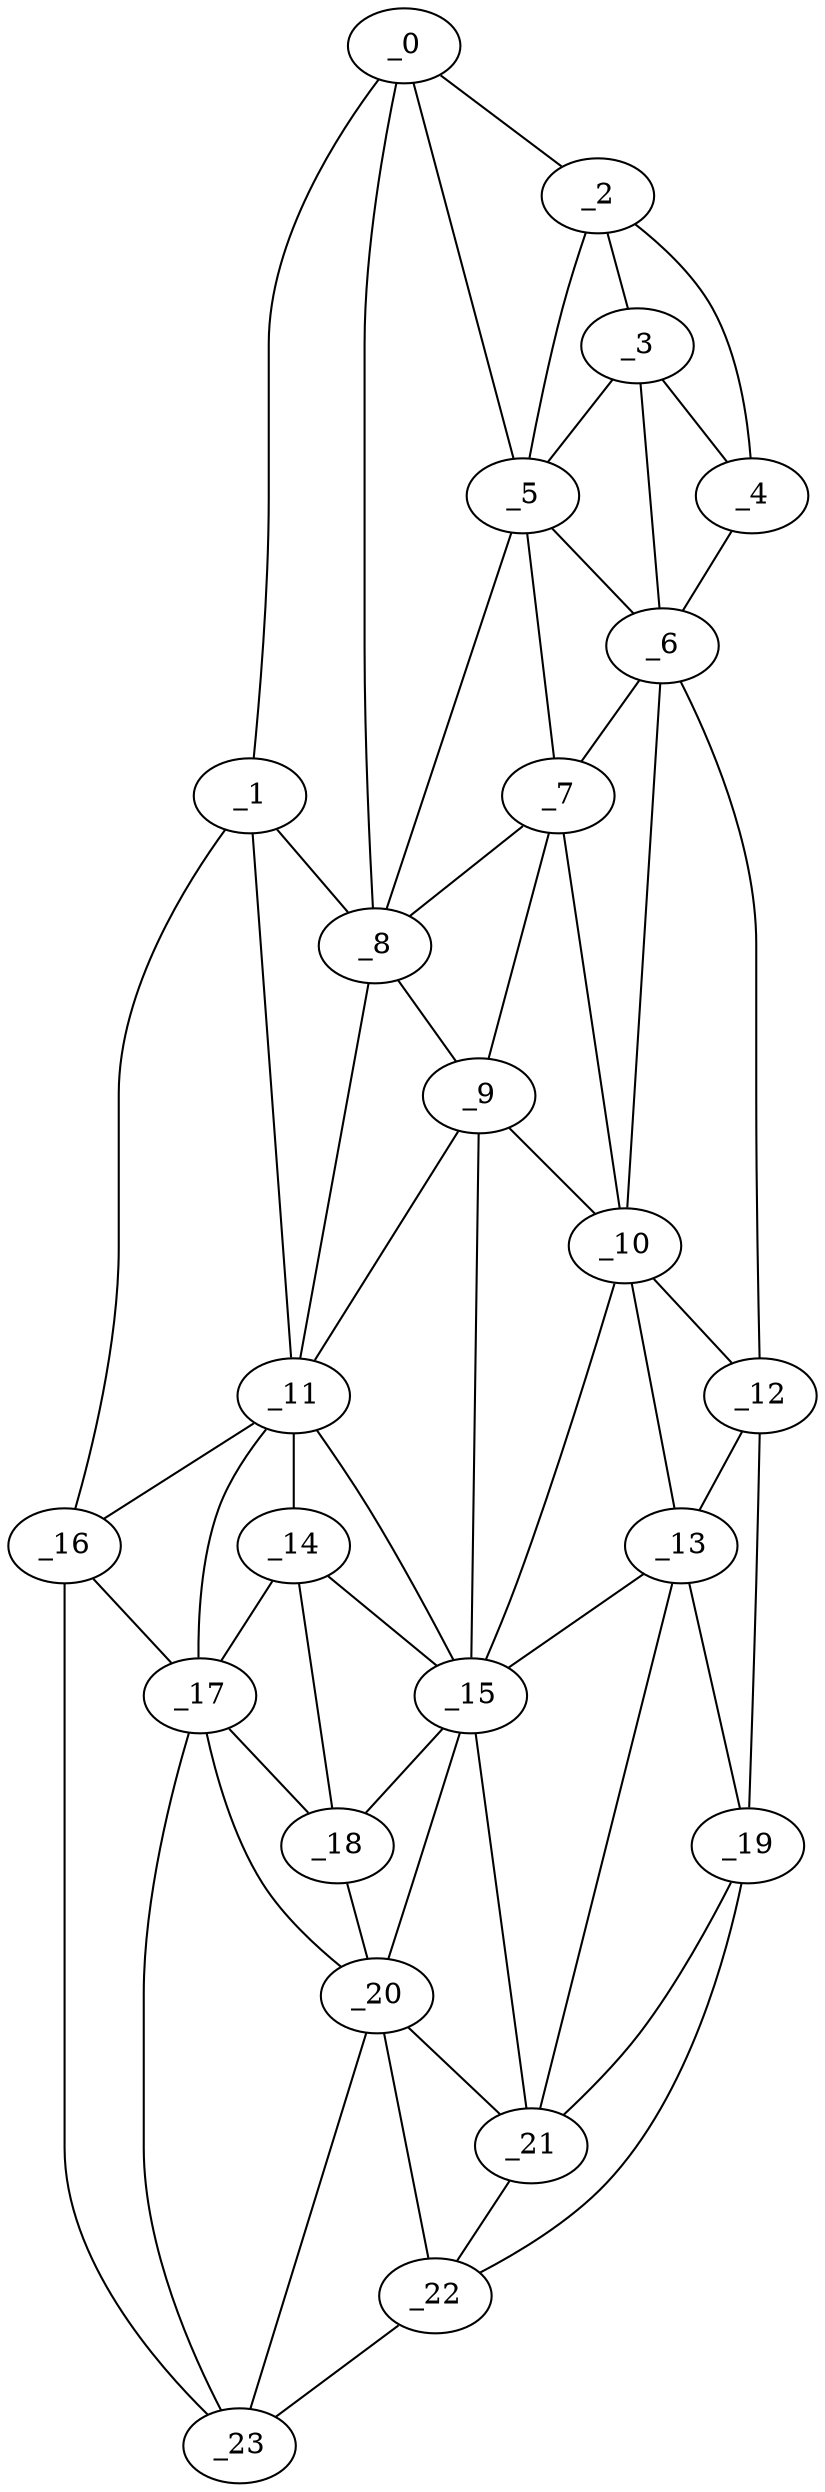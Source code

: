 graph "obj68__225.gxl" {
	_0	 [x=1,
		y=83];
	_1	 [x=1,
		y=92];
	_0 -- _1	 [valence=1];
	_2	 [x=6,
		y=55];
	_0 -- _2	 [valence=1];
	_5	 [x=21,
		y=54];
	_0 -- _5	 [valence=2];
	_8	 [x=44,
		y=63];
	_0 -- _8	 [valence=2];
	_1 -- _8	 [valence=1];
	_11	 [x=80,
		y=79];
	_1 -- _11	 [valence=2];
	_16	 [x=102,
		y=99];
	_1 -- _16	 [valence=1];
	_3	 [x=15,
		y=43];
	_2 -- _3	 [valence=2];
	_4	 [x=16,
		y=33];
	_2 -- _4	 [valence=1];
	_2 -- _5	 [valence=2];
	_3 -- _4	 [valence=1];
	_3 -- _5	 [valence=1];
	_6	 [x=29,
		y=28];
	_3 -- _6	 [valence=2];
	_4 -- _6	 [valence=1];
	_5 -- _6	 [valence=2];
	_7	 [x=43,
		y=57];
	_5 -- _7	 [valence=2];
	_5 -- _8	 [valence=1];
	_6 -- _7	 [valence=2];
	_10	 [x=75,
		y=34];
	_6 -- _10	 [valence=2];
	_12	 [x=83,
		y=33];
	_6 -- _12	 [valence=1];
	_7 -- _8	 [valence=2];
	_9	 [x=55,
		y=60];
	_7 -- _9	 [valence=1];
	_7 -- _10	 [valence=2];
	_8 -- _9	 [valence=2];
	_8 -- _11	 [valence=2];
	_9 -- _10	 [valence=2];
	_9 -- _11	 [valence=2];
	_15	 [x=99,
		y=61];
	_9 -- _15	 [valence=2];
	_10 -- _12	 [valence=2];
	_13	 [x=98,
		y=44];
	_10 -- _13	 [valence=2];
	_10 -- _15	 [valence=2];
	_14	 [x=98,
		y=74];
	_11 -- _14	 [valence=2];
	_11 -- _15	 [valence=2];
	_11 -- _16	 [valence=1];
	_17	 [x=103,
		y=93];
	_11 -- _17	 [valence=2];
	_12 -- _13	 [valence=2];
	_19	 [x=115,
		y=38];
	_12 -- _19	 [valence=1];
	_13 -- _15	 [valence=2];
	_13 -- _19	 [valence=1];
	_21	 [x=117,
		y=56];
	_13 -- _21	 [valence=2];
	_14 -- _15	 [valence=1];
	_14 -- _17	 [valence=1];
	_18	 [x=106,
		y=79];
	_14 -- _18	 [valence=2];
	_15 -- _18	 [valence=2];
	_20	 [x=116,
		y=78];
	_15 -- _20	 [valence=2];
	_15 -- _21	 [valence=1];
	_16 -- _17	 [valence=1];
	_23	 [x=126,
		y=91];
	_16 -- _23	 [valence=1];
	_17 -- _18	 [valence=1];
	_17 -- _20	 [valence=2];
	_17 -- _23	 [valence=1];
	_18 -- _20	 [valence=1];
	_19 -- _21	 [valence=2];
	_22	 [x=126,
		y=82];
	_19 -- _22	 [valence=1];
	_20 -- _21	 [valence=2];
	_20 -- _22	 [valence=1];
	_20 -- _23	 [valence=2];
	_21 -- _22	 [valence=2];
	_22 -- _23	 [valence=1];
}
